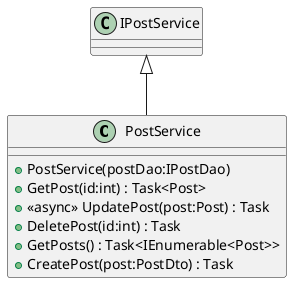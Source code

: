 @startuml
class PostService {
    + PostService(postDao:IPostDao)
    + GetPost(id:int) : Task<Post>
    + <<async>> UpdatePost(post:Post) : Task
    + DeletePost(id:int) : Task
    + GetPosts() : Task<IEnumerable<Post>>
    + CreatePost(post:PostDto) : Task
}
IPostService <|-- PostService
@enduml

